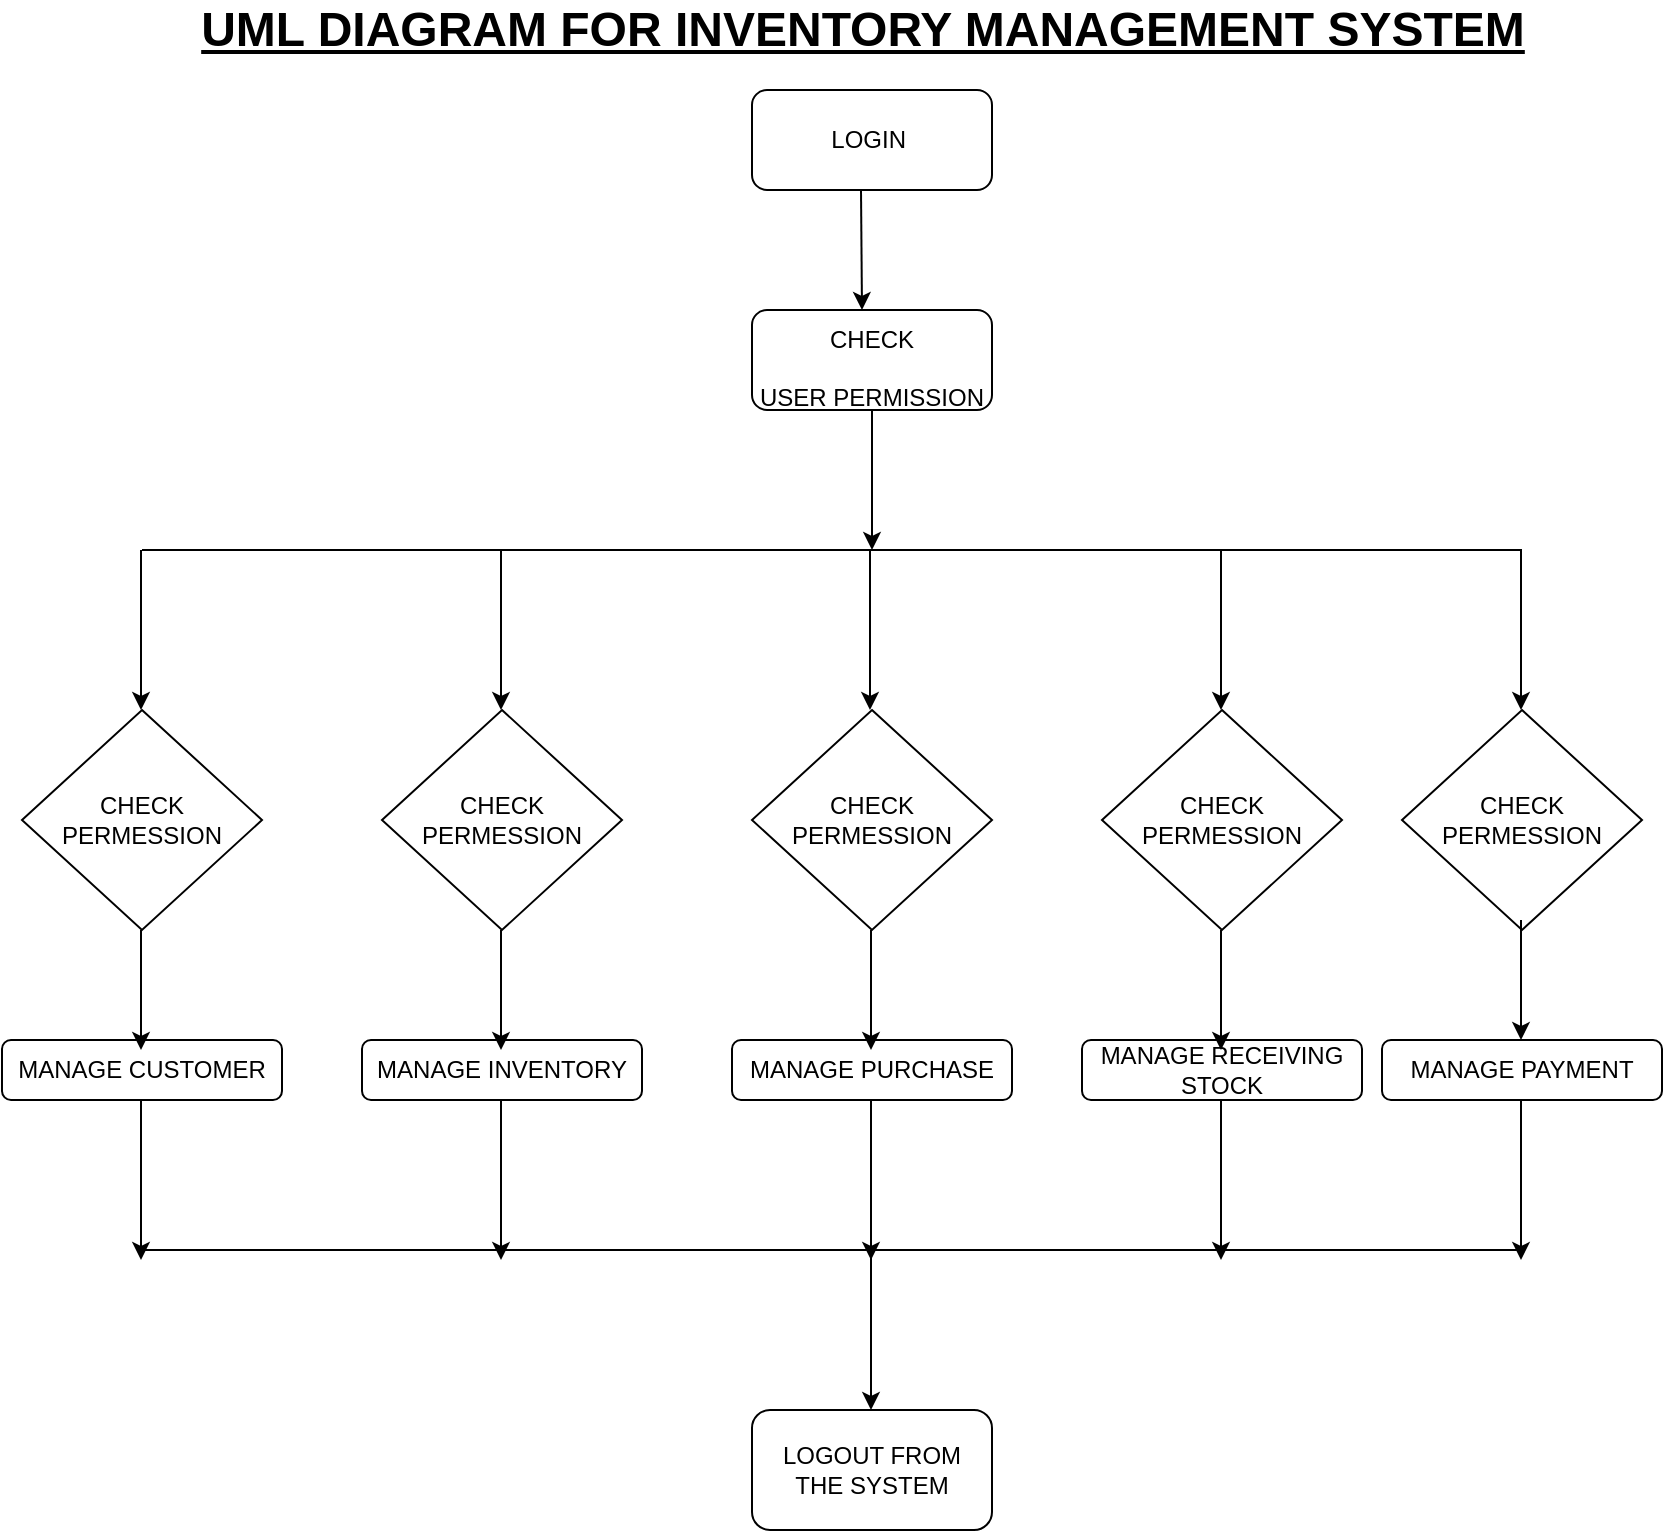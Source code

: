 <mxfile version="15.9.6" type="device"><diagram id="zKtSwsuhpn-LQUhPMJX9" name="Page-1"><mxGraphModel dx="1422" dy="832" grid="1" gridSize="10" guides="1" tooltips="1" connect="1" arrows="1" fold="1" page="1" pageScale="1" pageWidth="850" pageHeight="1100" math="0" shadow="0"><root><mxCell id="0"/><mxCell id="1" parent="0"/><mxCell id="NcNSE1BUi6C95DhCqNM_-1" value="LOGIN&amp;nbsp;" style="rounded=1;whiteSpace=wrap;html=1;" vertex="1" parent="1"><mxGeometry x="375" y="60" width="120" height="50" as="geometry"/></mxCell><mxCell id="NcNSE1BUi6C95DhCqNM_-3" value="&lt;font style=&quot;font-size: 24px&quot;&gt;&lt;b&gt;&lt;u&gt;UML DIAGRAM FOR INVENTORY MANAGEMENT SYSTEM&lt;/u&gt;&lt;/b&gt;&lt;/font&gt;" style="text;html=1;resizable=0;autosize=1;align=center;verticalAlign=middle;points=[];fillColor=none;strokeColor=none;rounded=0;" vertex="1" parent="1"><mxGeometry x="90" y="20" width="680" height="20" as="geometry"/></mxCell><mxCell id="NcNSE1BUi6C95DhCqNM_-5" value="" style="endArrow=classic;html=1;rounded=0;fontSize=24;" edge="1" parent="1"><mxGeometry width="50" height="50" relative="1" as="geometry"><mxPoint x="429.5" y="110" as="sourcePoint"/><mxPoint x="430" y="170" as="targetPoint"/></mxGeometry></mxCell><mxCell id="NcNSE1BUi6C95DhCqNM_-6" value="&lt;font style=&quot;font-size: 12px&quot;&gt;CHECK&lt;br&gt;USER PERMISSION&lt;/font&gt;" style="rounded=1;whiteSpace=wrap;html=1;fontSize=24;" vertex="1" parent="1"><mxGeometry x="375" y="170" width="120" height="50" as="geometry"/></mxCell><mxCell id="NcNSE1BUi6C95DhCqNM_-7" value="" style="endArrow=classic;html=1;rounded=0;fontSize=12;exitX=0.5;exitY=1;exitDx=0;exitDy=0;" edge="1" parent="1" source="NcNSE1BUi6C95DhCqNM_-6"><mxGeometry width="50" height="50" relative="1" as="geometry"><mxPoint x="410" y="290" as="sourcePoint"/><mxPoint x="435" y="290" as="targetPoint"/></mxGeometry></mxCell><mxCell id="NcNSE1BUi6C95DhCqNM_-8" value="" style="endArrow=none;html=1;rounded=0;fontSize=12;" edge="1" parent="1"><mxGeometry width="50" height="50" relative="1" as="geometry"><mxPoint x="70" y="290" as="sourcePoint"/><mxPoint x="760" y="290" as="targetPoint"/></mxGeometry></mxCell><mxCell id="NcNSE1BUi6C95DhCqNM_-10" value="" style="endArrow=classic;html=1;rounded=0;fontSize=12;" edge="1" parent="1"><mxGeometry width="50" height="50" relative="1" as="geometry"><mxPoint x="434" y="290" as="sourcePoint"/><mxPoint x="434" y="370" as="targetPoint"/></mxGeometry></mxCell><mxCell id="NcNSE1BUi6C95DhCqNM_-11" value="" style="endArrow=classic;html=1;rounded=0;fontSize=12;" edge="1" parent="1"><mxGeometry width="50" height="50" relative="1" as="geometry"><mxPoint x="69.5" y="290" as="sourcePoint"/><mxPoint x="69.5" y="370" as="targetPoint"/></mxGeometry></mxCell><mxCell id="NcNSE1BUi6C95DhCqNM_-12" value="" style="endArrow=classic;html=1;rounded=0;fontSize=12;" edge="1" parent="1"><mxGeometry width="50" height="50" relative="1" as="geometry"><mxPoint x="249.5" y="290" as="sourcePoint"/><mxPoint x="249.5" y="370" as="targetPoint"/><Array as="points"><mxPoint x="249.5" y="330"/></Array></mxGeometry></mxCell><mxCell id="NcNSE1BUi6C95DhCqNM_-13" value="" style="endArrow=classic;html=1;rounded=0;fontSize=12;" edge="1" parent="1"><mxGeometry width="50" height="50" relative="1" as="geometry"><mxPoint x="759.5" y="290" as="sourcePoint"/><mxPoint x="759.5" y="370" as="targetPoint"/></mxGeometry></mxCell><mxCell id="NcNSE1BUi6C95DhCqNM_-14" value="" style="endArrow=classic;html=1;rounded=0;fontSize=12;" edge="1" parent="1"><mxGeometry width="50" height="50" relative="1" as="geometry"><mxPoint x="609.5" y="290" as="sourcePoint"/><mxPoint x="609.5" y="370" as="targetPoint"/></mxGeometry></mxCell><mxCell id="NcNSE1BUi6C95DhCqNM_-15" value="CHECK&lt;br&gt;PERMESSION" style="rhombus;whiteSpace=wrap;html=1;fontSize=12;" vertex="1" parent="1"><mxGeometry x="10" y="370" width="120" height="110" as="geometry"/></mxCell><mxCell id="NcNSE1BUi6C95DhCqNM_-16" value="&lt;span&gt;CHECK&lt;/span&gt;&lt;br&gt;&lt;span&gt;PERMESSION&lt;/span&gt;" style="rhombus;whiteSpace=wrap;html=1;fontSize=12;" vertex="1" parent="1"><mxGeometry x="190" y="370" width="120" height="110" as="geometry"/></mxCell><mxCell id="NcNSE1BUi6C95DhCqNM_-17" value="&lt;span&gt;CHECK&lt;/span&gt;&lt;br&gt;&lt;span&gt;PERMESSION&lt;/span&gt;" style="rhombus;whiteSpace=wrap;html=1;fontSize=12;" vertex="1" parent="1"><mxGeometry x="375" y="370" width="120" height="110" as="geometry"/></mxCell><mxCell id="NcNSE1BUi6C95DhCqNM_-18" value="&lt;span&gt;CHECK&lt;/span&gt;&lt;br&gt;&lt;span&gt;PERMESSION&lt;/span&gt;" style="rhombus;whiteSpace=wrap;html=1;fontSize=12;" vertex="1" parent="1"><mxGeometry x="550" y="370" width="120" height="110" as="geometry"/></mxCell><mxCell id="NcNSE1BUi6C95DhCqNM_-19" value="&lt;span&gt;CHECK&lt;/span&gt;&lt;br&gt;&lt;span&gt;PERMESSION&lt;/span&gt;" style="rhombus;whiteSpace=wrap;html=1;fontSize=12;" vertex="1" parent="1"><mxGeometry x="700" y="370" width="120" height="110" as="geometry"/></mxCell><mxCell id="NcNSE1BUi6C95DhCqNM_-20" value="MANAGE CUSTOMER" style="rounded=1;whiteSpace=wrap;html=1;fontSize=12;" vertex="1" parent="1"><mxGeometry y="535" width="140" height="30" as="geometry"/></mxCell><mxCell id="NcNSE1BUi6C95DhCqNM_-21" value="MANAGE INVENTORY" style="rounded=1;whiteSpace=wrap;html=1;fontSize=12;" vertex="1" parent="1"><mxGeometry x="180" y="535" width="140" height="30" as="geometry"/></mxCell><mxCell id="NcNSE1BUi6C95DhCqNM_-22" value="MANAGE PURCHASE" style="rounded=1;whiteSpace=wrap;html=1;fontSize=12;" vertex="1" parent="1"><mxGeometry x="365" y="535" width="140" height="30" as="geometry"/></mxCell><mxCell id="NcNSE1BUi6C95DhCqNM_-23" value="MANAGE RECEIVING STOCK" style="rounded=1;whiteSpace=wrap;html=1;fontSize=12;" vertex="1" parent="1"><mxGeometry x="540" y="535" width="140" height="30" as="geometry"/></mxCell><mxCell id="NcNSE1BUi6C95DhCqNM_-24" value="MANAGE PAYMENT" style="rounded=1;whiteSpace=wrap;html=1;fontSize=12;" vertex="1" parent="1"><mxGeometry x="690" y="535" width="140" height="30" as="geometry"/></mxCell><mxCell id="NcNSE1BUi6C95DhCqNM_-25" value="" style="endArrow=classic;html=1;rounded=0;fontSize=12;" edge="1" parent="1"><mxGeometry width="50" height="50" relative="1" as="geometry"><mxPoint x="69.5" y="480" as="sourcePoint"/><mxPoint x="69.5" y="540" as="targetPoint"/></mxGeometry></mxCell><mxCell id="NcNSE1BUi6C95DhCqNM_-26" value="" style="endArrow=classic;html=1;rounded=0;fontSize=12;" edge="1" parent="1"><mxGeometry width="50" height="50" relative="1" as="geometry"><mxPoint x="249.5" y="480" as="sourcePoint"/><mxPoint x="249.5" y="540" as="targetPoint"/></mxGeometry></mxCell><mxCell id="NcNSE1BUi6C95DhCqNM_-27" value="" style="endArrow=classic;html=1;rounded=0;fontSize=12;" edge="1" parent="1"><mxGeometry width="50" height="50" relative="1" as="geometry"><mxPoint x="434.5" y="480" as="sourcePoint"/><mxPoint x="434.5" y="540" as="targetPoint"/></mxGeometry></mxCell><mxCell id="NcNSE1BUi6C95DhCqNM_-28" value="" style="endArrow=classic;html=1;rounded=0;fontSize=12;" edge="1" parent="1"><mxGeometry width="50" height="50" relative="1" as="geometry"><mxPoint x="609.5" y="480" as="sourcePoint"/><mxPoint x="609.5" y="540" as="targetPoint"/></mxGeometry></mxCell><mxCell id="NcNSE1BUi6C95DhCqNM_-29" value="" style="endArrow=classic;html=1;rounded=0;fontSize=12;" edge="1" parent="1"><mxGeometry width="50" height="50" relative="1" as="geometry"><mxPoint x="759.5" y="475" as="sourcePoint"/><mxPoint x="759.5" y="535" as="targetPoint"/></mxGeometry></mxCell><mxCell id="NcNSE1BUi6C95DhCqNM_-30" value="" style="endArrow=classic;html=1;rounded=0;fontSize=12;" edge="1" parent="1"><mxGeometry width="50" height="50" relative="1" as="geometry"><mxPoint x="69.5" y="565" as="sourcePoint"/><mxPoint x="69.5" y="645" as="targetPoint"/></mxGeometry></mxCell><mxCell id="NcNSE1BUi6C95DhCqNM_-31" value="" style="endArrow=classic;html=1;rounded=0;fontSize=12;" edge="1" parent="1"><mxGeometry width="50" height="50" relative="1" as="geometry"><mxPoint x="249.5" y="565" as="sourcePoint"/><mxPoint x="249.5" y="645" as="targetPoint"/></mxGeometry></mxCell><mxCell id="NcNSE1BUi6C95DhCqNM_-32" value="" style="endArrow=classic;html=1;rounded=0;fontSize=12;" edge="1" parent="1"><mxGeometry width="50" height="50" relative="1" as="geometry"><mxPoint x="434.5" y="565" as="sourcePoint"/><mxPoint x="434.5" y="645" as="targetPoint"/></mxGeometry></mxCell><mxCell id="NcNSE1BUi6C95DhCqNM_-33" value="" style="endArrow=classic;html=1;rounded=0;fontSize=12;" edge="1" parent="1"><mxGeometry width="50" height="50" relative="1" as="geometry"><mxPoint x="609.5" y="565" as="sourcePoint"/><mxPoint x="609.5" y="645" as="targetPoint"/></mxGeometry></mxCell><mxCell id="NcNSE1BUi6C95DhCqNM_-34" value="" style="endArrow=classic;html=1;rounded=0;fontSize=12;" edge="1" parent="1"><mxGeometry width="50" height="50" relative="1" as="geometry"><mxPoint x="759.5" y="565" as="sourcePoint"/><mxPoint x="759.5" y="645" as="targetPoint"/></mxGeometry></mxCell><mxCell id="NcNSE1BUi6C95DhCqNM_-35" value="" style="endArrow=none;html=1;rounded=0;fontSize=12;" edge="1" parent="1"><mxGeometry width="50" height="50" relative="1" as="geometry"><mxPoint x="70" y="640" as="sourcePoint"/><mxPoint x="760" y="640" as="targetPoint"/></mxGeometry></mxCell><mxCell id="NcNSE1BUi6C95DhCqNM_-36" value="" style="endArrow=classic;html=1;rounded=0;fontSize=12;" edge="1" parent="1"><mxGeometry width="50" height="50" relative="1" as="geometry"><mxPoint x="434.5" y="640" as="sourcePoint"/><mxPoint x="434.5" y="720" as="targetPoint"/></mxGeometry></mxCell><mxCell id="NcNSE1BUi6C95DhCqNM_-37" value="LOGOUT FROM&lt;br&gt;THE SYSTEM" style="rounded=1;whiteSpace=wrap;html=1;fontSize=12;" vertex="1" parent="1"><mxGeometry x="375" y="720" width="120" height="60" as="geometry"/></mxCell></root></mxGraphModel></diagram></mxfile>